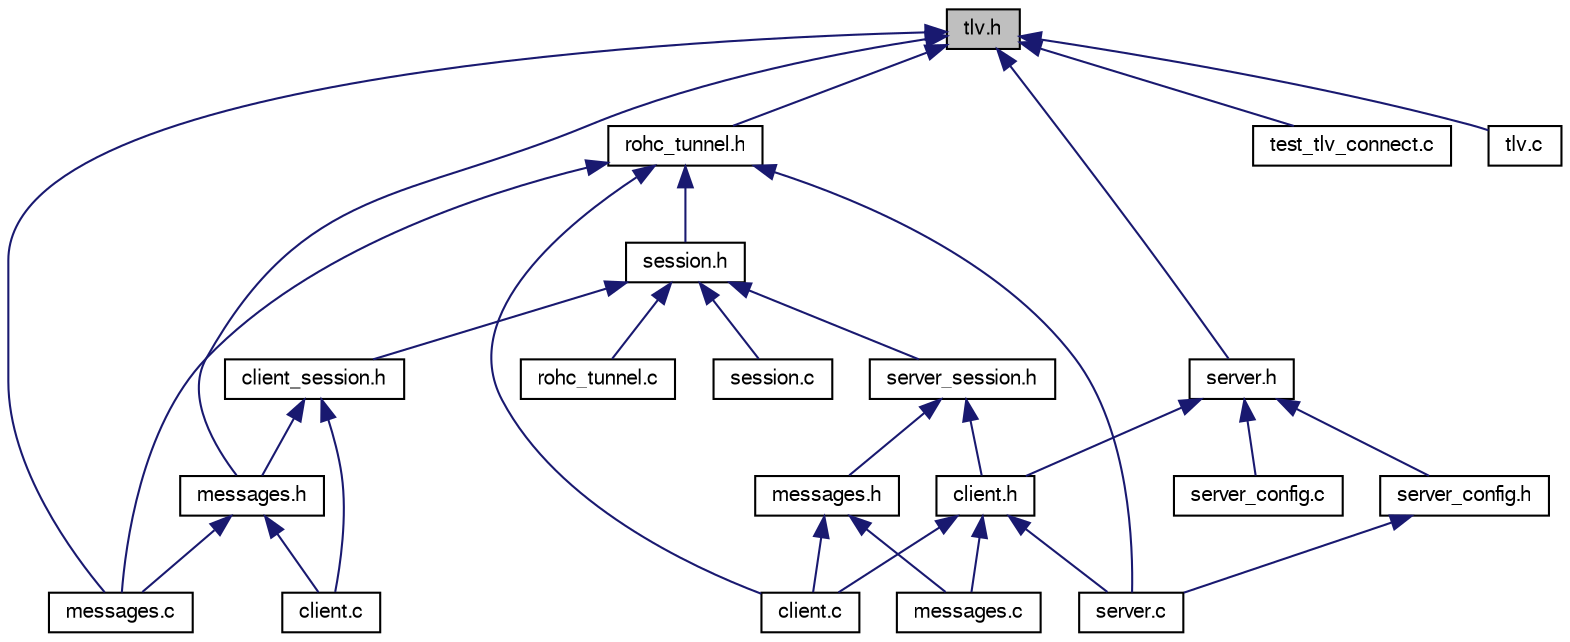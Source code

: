 digraph "tlv.h"
{
  edge [fontname="FreeSans",fontsize="10",labelfontname="FreeSans",labelfontsize="10"];
  node [fontname="FreeSans",fontsize="10",shape=record];
  Node1 [label="tlv.h",height=0.2,width=0.4,color="black", fillcolor="grey75", style="filled" fontcolor="black"];
  Node1 -> Node2 [dir="back",color="midnightblue",fontsize="10",style="solid",fontname="FreeSans"];
  Node2 [label="messages.h",height=0.2,width=0.4,color="black", fillcolor="white", style="filled",URL="$client_2messages_8h.html"];
  Node2 -> Node3 [dir="back",color="midnightblue",fontsize="10",style="solid",fontname="FreeSans"];
  Node3 [label="client.c",height=0.2,width=0.4,color="black", fillcolor="white", style="filled",URL="$client_2client_8c.html"];
  Node2 -> Node4 [dir="back",color="midnightblue",fontsize="10",style="solid",fontname="FreeSans"];
  Node4 [label="messages.c",height=0.2,width=0.4,color="black", fillcolor="white", style="filled",URL="$client_2messages_8c.html"];
  Node1 -> Node4 [dir="back",color="midnightblue",fontsize="10",style="solid",fontname="FreeSans"];
  Node1 -> Node5 [dir="back",color="midnightblue",fontsize="10",style="solid",fontname="FreeSans"];
  Node5 [label="rohc_tunnel.h",height=0.2,width=0.4,color="black", fillcolor="white", style="filled",URL="$rohc__tunnel_8h.html"];
  Node5 -> Node4 [dir="back",color="midnightblue",fontsize="10",style="solid",fontname="FreeSans"];
  Node5 -> Node6 [dir="back",color="midnightblue",fontsize="10",style="solid",fontname="FreeSans"];
  Node6 [label="session.h",height=0.2,width=0.4,color="black", fillcolor="white", style="filled",URL="$session_8h.html",tooltip="The generic part of the session shared by server and client. "];
  Node6 -> Node7 [dir="back",color="midnightblue",fontsize="10",style="solid",fontname="FreeSans"];
  Node7 [label="client_session.h",height=0.2,width=0.4,color="black", fillcolor="white", style="filled",URL="$client__session_8h.html",tooltip="The context of the session at client. "];
  Node7 -> Node3 [dir="back",color="midnightblue",fontsize="10",style="solid",fontname="FreeSans"];
  Node7 -> Node2 [dir="back",color="midnightblue",fontsize="10",style="solid",fontname="FreeSans"];
  Node6 -> Node8 [dir="back",color="midnightblue",fontsize="10",style="solid",fontname="FreeSans"];
  Node8 [label="rohc_tunnel.c",height=0.2,width=0.4,color="black", fillcolor="white", style="filled",URL="$rohc__tunnel_8c.html"];
  Node6 -> Node9 [dir="back",color="midnightblue",fontsize="10",style="solid",fontname="FreeSans"];
  Node9 [label="session.c",height=0.2,width=0.4,color="black", fillcolor="white", style="filled",URL="$session_8c.html"];
  Node6 -> Node10 [dir="back",color="midnightblue",fontsize="10",style="solid",fontname="FreeSans"];
  Node10 [label="server_session.h",height=0.2,width=0.4,color="black", fillcolor="white", style="filled",URL="$server__session_8h.html",tooltip="The context of the client session at server. "];
  Node10 -> Node11 [dir="back",color="midnightblue",fontsize="10",style="solid",fontname="FreeSans"];
  Node11 [label="client.h",height=0.2,width=0.4,color="black", fillcolor="white", style="filled",URL="$client_8h.html"];
  Node11 -> Node12 [dir="back",color="midnightblue",fontsize="10",style="solid",fontname="FreeSans"];
  Node12 [label="client.c",height=0.2,width=0.4,color="black", fillcolor="white", style="filled",URL="$server_2client_8c.html"];
  Node11 -> Node13 [dir="back",color="midnightblue",fontsize="10",style="solid",fontname="FreeSans"];
  Node13 [label="messages.c",height=0.2,width=0.4,color="black", fillcolor="white", style="filled",URL="$server_2messages_8c.html"];
  Node11 -> Node14 [dir="back",color="midnightblue",fontsize="10",style="solid",fontname="FreeSans"];
  Node14 [label="server.c",height=0.2,width=0.4,color="black", fillcolor="white", style="filled",URL="$server_8c.html"];
  Node10 -> Node15 [dir="back",color="midnightblue",fontsize="10",style="solid",fontname="FreeSans"];
  Node15 [label="messages.h",height=0.2,width=0.4,color="black", fillcolor="white", style="filled",URL="$server_2messages_8h.html"];
  Node15 -> Node12 [dir="back",color="midnightblue",fontsize="10",style="solid",fontname="FreeSans"];
  Node15 -> Node13 [dir="back",color="midnightblue",fontsize="10",style="solid",fontname="FreeSans"];
  Node5 -> Node12 [dir="back",color="midnightblue",fontsize="10",style="solid",fontname="FreeSans"];
  Node5 -> Node14 [dir="back",color="midnightblue",fontsize="10",style="solid",fontname="FreeSans"];
  Node1 -> Node16 [dir="back",color="midnightblue",fontsize="10",style="solid",fontname="FreeSans"];
  Node16 [label="test_tlv_connect.c",height=0.2,width=0.4,color="black", fillcolor="white", style="filled",URL="$test__tlv__connect_8c.html"];
  Node1 -> Node17 [dir="back",color="midnightblue",fontsize="10",style="solid",fontname="FreeSans"];
  Node17 [label="tlv.c",height=0.2,width=0.4,color="black", fillcolor="white", style="filled",URL="$tlv_8c.html"];
  Node1 -> Node18 [dir="back",color="midnightblue",fontsize="10",style="solid",fontname="FreeSans"];
  Node18 [label="server.h",height=0.2,width=0.4,color="black", fillcolor="white", style="filled",URL="$server_8h.html"];
  Node18 -> Node11 [dir="back",color="midnightblue",fontsize="10",style="solid",fontname="FreeSans"];
  Node18 -> Node19 [dir="back",color="midnightblue",fontsize="10",style="solid",fontname="FreeSans"];
  Node19 [label="server_config.h",height=0.2,width=0.4,color="black", fillcolor="white", style="filled",URL="$server__config_8h.html"];
  Node19 -> Node14 [dir="back",color="midnightblue",fontsize="10",style="solid",fontname="FreeSans"];
  Node18 -> Node20 [dir="back",color="midnightblue",fontsize="10",style="solid",fontname="FreeSans"];
  Node20 [label="server_config.c",height=0.2,width=0.4,color="black", fillcolor="white", style="filled",URL="$server__config_8c.html"];
}
